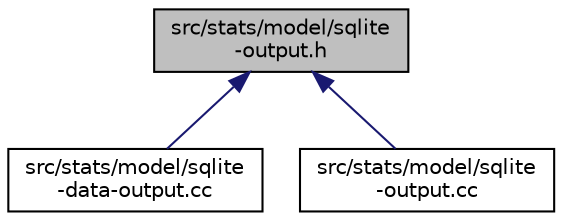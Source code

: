 digraph "src/stats/model/sqlite-output.h"
{
 // LATEX_PDF_SIZE
  edge [fontname="Helvetica",fontsize="10",labelfontname="Helvetica",labelfontsize="10"];
  node [fontname="Helvetica",fontsize="10",shape=record];
  Node1 [label="src/stats/model/sqlite\l-output.h",height=0.2,width=0.4,color="black", fillcolor="grey75", style="filled", fontcolor="black",tooltip=" "];
  Node1 -> Node2 [dir="back",color="midnightblue",fontsize="10",style="solid",fontname="Helvetica"];
  Node2 [label="src/stats/model/sqlite\l-data-output.cc",height=0.2,width=0.4,color="black", fillcolor="white", style="filled",URL="$sqlite-data-output_8cc.html",tooltip=" "];
  Node1 -> Node3 [dir="back",color="midnightblue",fontsize="10",style="solid",fontname="Helvetica"];
  Node3 [label="src/stats/model/sqlite\l-output.cc",height=0.2,width=0.4,color="black", fillcolor="white", style="filled",URL="$sqlite-output_8cc.html",tooltip=" "];
}
